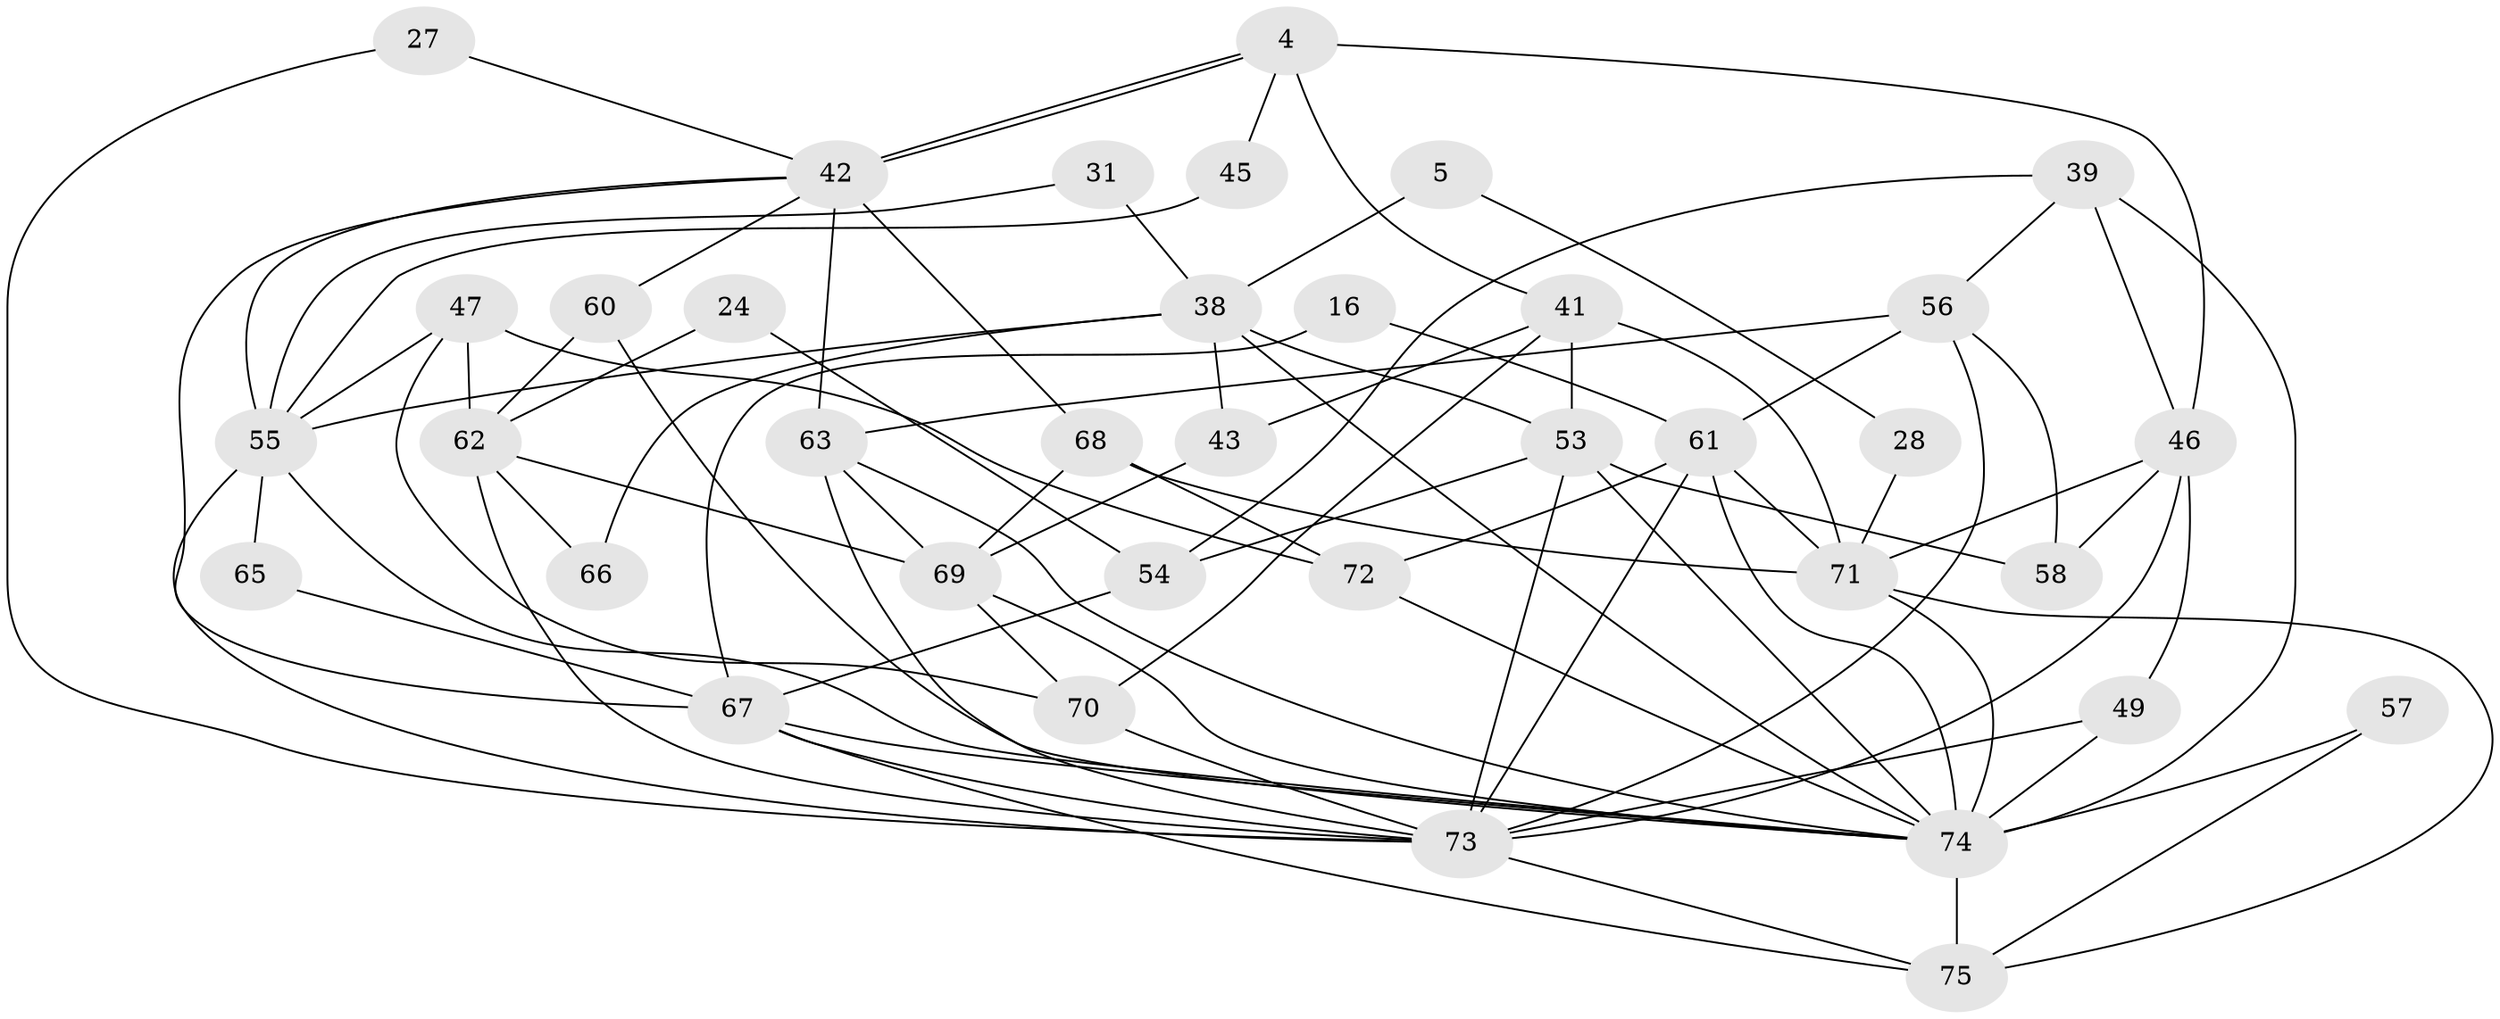 // original degree distribution, {6: 0.08, 4: 0.24, 3: 0.24, 2: 0.18666666666666668, 5: 0.18666666666666668, 7: 0.02666666666666667, 9: 0.02666666666666667, 8: 0.013333333333333334}
// Generated by graph-tools (version 1.1) at 2025/50/03/09/25 04:50:59]
// undirected, 37 vertices, 87 edges
graph export_dot {
graph [start="1"]
  node [color=gray90,style=filled];
  4;
  5;
  16;
  24;
  27;
  28;
  31;
  38 [super="+20"];
  39;
  41 [super="+1"];
  42 [super="+8"];
  43;
  45;
  46 [super="+26+3"];
  47;
  49;
  53 [super="+35"];
  54 [super="+11"];
  55 [super="+36"];
  56 [super="+7+25"];
  57;
  58;
  60;
  61 [super="+52"];
  62 [super="+59"];
  63 [super="+13"];
  65;
  66;
  67;
  68 [super="+33"];
  69 [super="+37"];
  70 [super="+19"];
  71 [super="+29+44"];
  72 [super="+14"];
  73 [super="+10+34+51"];
  74 [super="+48+64"];
  75 [super="+40"];
  4 -- 42;
  4 -- 42;
  4 -- 45;
  4 -- 46 [weight=2];
  4 -- 41;
  5 -- 38 [weight=2];
  5 -- 28;
  16 -- 67;
  16 -- 61;
  24 -- 54;
  24 -- 62;
  27 -- 42;
  27 -- 73;
  28 -- 71;
  31 -- 38 [weight=2];
  31 -- 55;
  38 -- 43;
  38 -- 66;
  38 -- 53 [weight=3];
  38 -- 55;
  38 -- 74;
  39 -- 54;
  39 -- 46;
  39 -- 74 [weight=2];
  39 -- 56;
  41 -- 53 [weight=2];
  41 -- 43;
  41 -- 71 [weight=2];
  41 -- 70;
  42 -- 60;
  42 -- 68;
  42 -- 67;
  42 -- 63 [weight=2];
  42 -- 55;
  43 -- 69;
  45 -- 55;
  46 -- 49;
  46 -- 58;
  46 -- 71 [weight=2];
  46 -- 73 [weight=2];
  47 -- 72;
  47 -- 70;
  47 -- 62;
  47 -- 55;
  49 -- 73;
  49 -- 74 [weight=3];
  53 -- 54;
  53 -- 58;
  53 -- 73 [weight=2];
  53 -- 74;
  54 -- 67 [weight=2];
  55 -- 65;
  55 -- 73;
  55 -- 74;
  56 -- 63 [weight=2];
  56 -- 58;
  56 -- 61;
  56 -- 73;
  57 -- 75;
  57 -- 74 [weight=2];
  60 -- 62;
  60 -- 74;
  61 -- 71 [weight=2];
  61 -- 72 [weight=2];
  61 -- 74;
  61 -- 73 [weight=2];
  62 -- 66;
  62 -- 69 [weight=2];
  62 -- 73;
  63 -- 74;
  63 -- 69;
  63 -- 73;
  65 -- 67;
  67 -- 75;
  67 -- 74;
  67 -- 73 [weight=2];
  68 -- 69;
  68 -- 72;
  68 -- 71;
  69 -- 74 [weight=2];
  69 -- 70;
  70 -- 73 [weight=2];
  71 -- 74 [weight=2];
  71 -- 75;
  72 -- 74;
  73 -- 75;
  74 -- 75;
}

